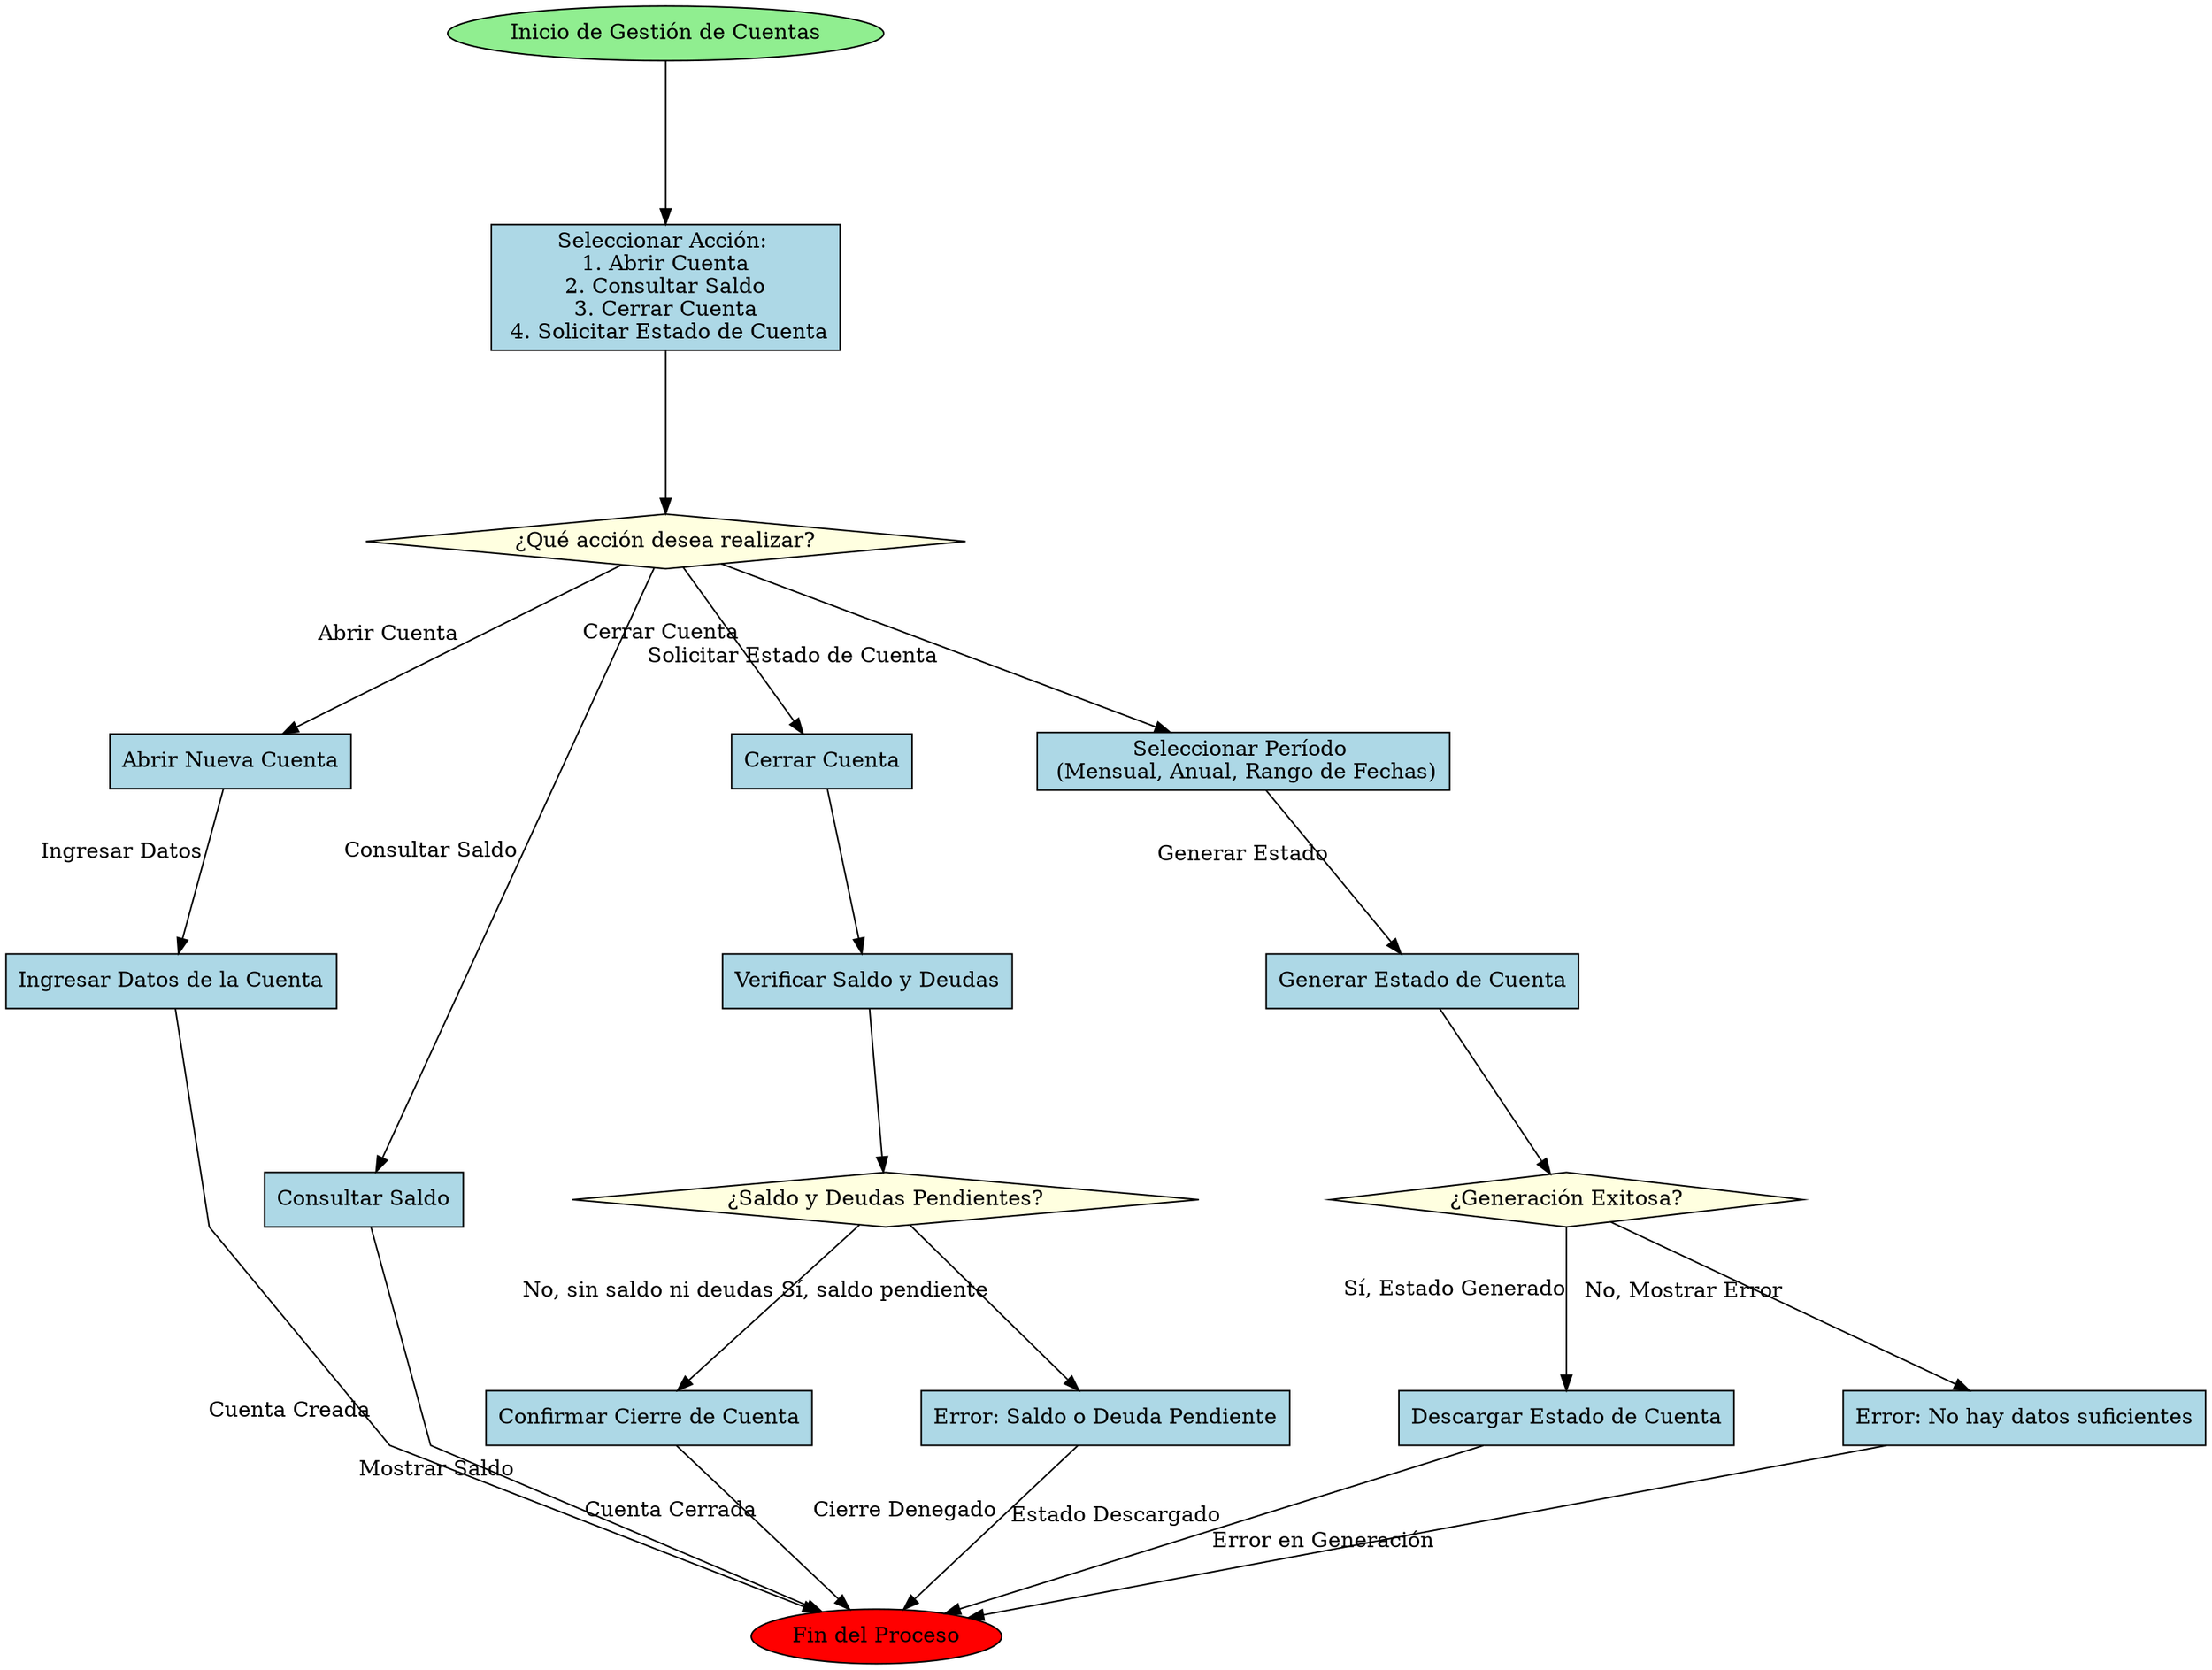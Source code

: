 digraph BPMN_Gestion_Cuentas {
    rankdir=TB;
    graph [splines=polyline, nodesep=1, ranksep=1.5];

    // Estilos generales
    node [shape=oval, style=filled, fillcolor=lightgreen];
    Inicio [label="Inicio de Gestión de Cuentas"];

    // Pasos del proceso
    node [shape=rectangle, style=filled, fillcolor=lightblue];
    SeleccionarAccion [label="Seleccionar Acción: \n 1. Abrir Cuenta \n 2. Consultar Saldo \n 3. Cerrar Cuenta \n 4. Solicitar Estado de Cuenta"];
    AbrirCuenta [label="Abrir Nueva Cuenta"];
    IngresarDatosCuenta [label="Ingresar Datos de la Cuenta"];
    ConsultarSaldo [label="Consultar Saldo"];
    CerrarCuenta [label="Cerrar Cuenta"];
    VerificarSaldo [label="Verificar Saldo y Deudas"];
    ConfirmarCierre [label="Confirmar Cierre de Cuenta"];
    SeleccionarPeriodo [label="Seleccionar Período \n (Mensual, Anual, Rango de Fechas)"];
    GenerarEstado [label="Generar Estado de Cuenta"];
    DescargarEstado [label="Descargar Estado de Cuenta"];

    // Decisiones
    node [shape=diamond, style=filled, fillcolor=lightyellow];
    DecisionAccion [label="¿Qué acción desea realizar?"];
    DecisionCierre [label="¿Saldo y Deudas Pendientes?"];
    DecisionEstado [label="¿Generación Exitosa?"];

    node [shape=rectangle, style=filled, fillcolor=lightblue];
    ErrorSaldo [label="Error: Saldo o Deuda Pendiente"];
    ErrorEstado [label="Error: No hay datos suficientes"];

    node [shape=oval, style=filled, fillcolor=red];
    Fin [label="Fin del Proceso"];

    // Flujo del proceso
    Inicio -> SeleccionarAccion;
    SeleccionarAccion -> DecisionAccion;

    // Opción: Abrir Cuenta
    DecisionAccion -> AbrirCuenta [xlabel="Abrir Cuenta"];
    AbrirCuenta -> IngresarDatosCuenta [xlabel="Ingresar Datos"];
    IngresarDatosCuenta -> Fin [xlabel="Cuenta Creada"];

    // Opción: Consultar Saldo
    DecisionAccion -> ConsultarSaldo [xlabel="Consultar Saldo"];
    ConsultarSaldo -> Fin [xlabel="Mostrar Saldo"];

    // Opción: Cerrar Cuenta
    DecisionAccion -> CerrarCuenta [xlabel="Cerrar Cuenta"];
    CerrarCuenta -> VerificarSaldo;
    VerificarSaldo -> DecisionCierre;

    DecisionCierre -> ConfirmarCierre [xlabel="No, sin saldo ni deudas"];
    DecisionCierre -> ErrorSaldo [xlabel="Sí, saldo pendiente"];

    ErrorSaldo -> Fin [xlabel="Cierre Denegado"];
    ConfirmarCierre -> Fin [xlabel="Cuenta Cerrada"];

    // Opción: Solicitar Estado de Cuenta
    DecisionAccion -> SeleccionarPeriodo [xlabel="Solicitar Estado de Cuenta"];
    SeleccionarPeriodo -> GenerarEstado [xlabel="Generar Estado"];
    GenerarEstado -> DecisionEstado;

    DecisionEstado -> DescargarEstado [xlabel="Sí, Estado Generado"];
    DecisionEstado -> ErrorEstado [xlabel="No, Mostrar Error"];

    ErrorEstado -> Fin [xlabel="Error en Generación"];
    DescargarEstado -> Fin [xlabel="Estado Descargado"];
}
